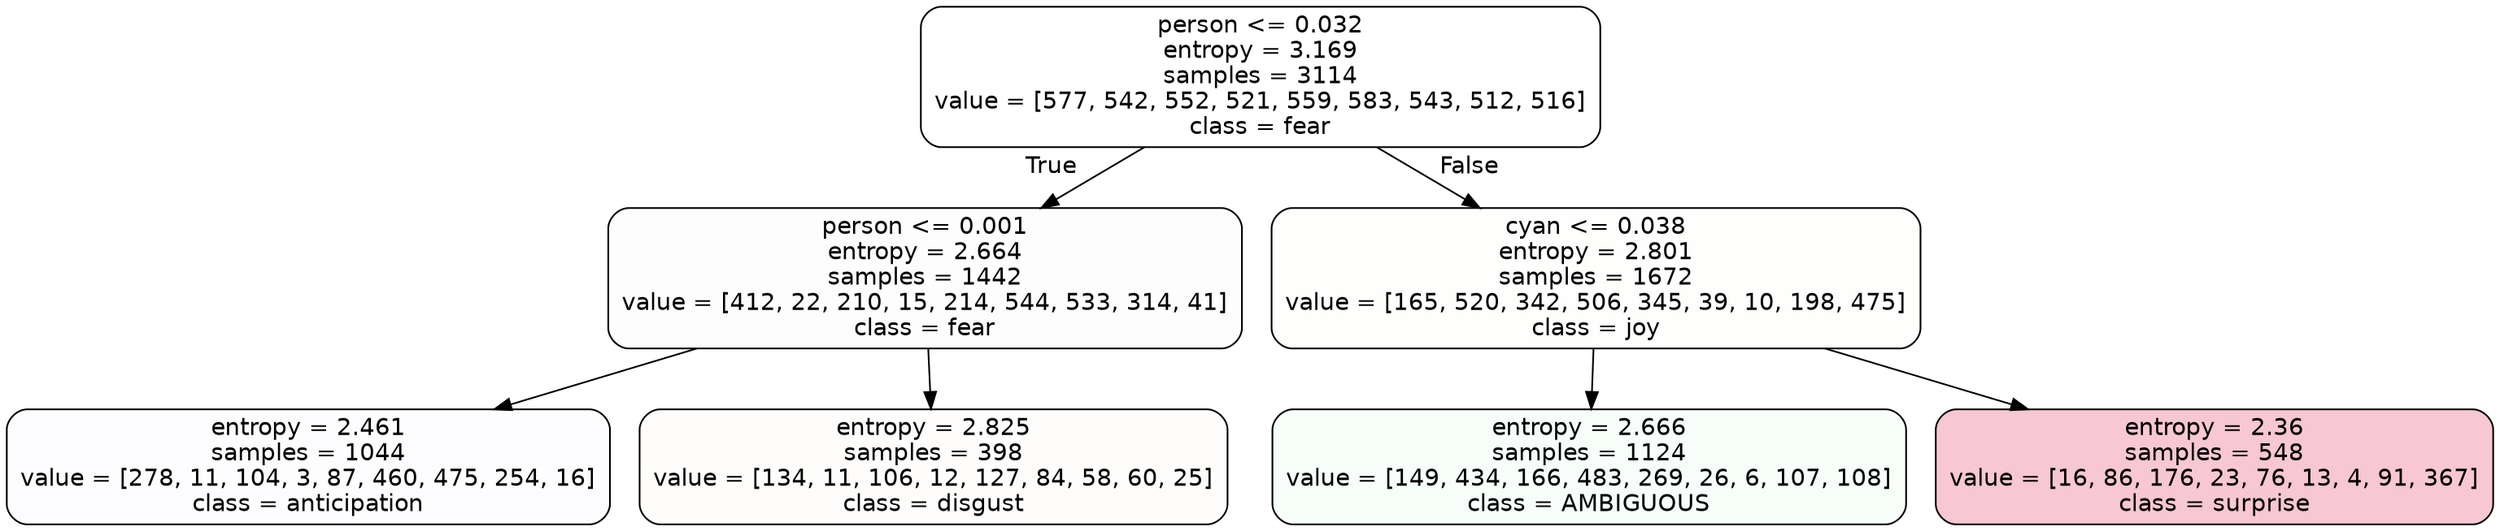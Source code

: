 digraph Tree {
node [shape=box, style="filled, rounded", color="black", fontname=helvetica] ;
edge [fontname=helvetica] ;
0 [label="person <= 0.032\nentropy = 3.169\nsamples = 3114\nvalue = [577, 542, 552, 521, 559, 583, 543, 512, 516]\nclass = fear", fillcolor="#3964e500"] ;
1 [label="person <= 0.001\nentropy = 2.664\nsamples = 1442\nvalue = [412, 22, 210, 15, 214, 544, 533, 314, 41]\nclass = fear", fillcolor="#3964e502"] ;
0 -> 1 [labeldistance=2.5, labelangle=45, headlabel="True"] ;
2 [label="entropy = 2.461\nsamples = 1044\nvalue = [278, 11, 104, 3, 87, 460, 475, 254, 16]\nclass = anticipation", fillcolor="#8139e503"] ;
1 -> 2 ;
3 [label="entropy = 2.825\nsamples = 398\nvalue = [134, 11, 106, 12, 127, 84, 58, 60, 25]\nclass = disgust", fillcolor="#e5813904"] ;
1 -> 3 ;
4 [label="cyan <= 0.038\nentropy = 2.801\nsamples = 1672\nvalue = [165, 520, 342, 506, 345, 39, 10, 198, 475]\nclass = joy", fillcolor="#d7e53902"] ;
0 -> 4 [labeldistance=2.5, labelangle=-45, headlabel="False"] ;
5 [label="entropy = 2.666\nsamples = 1124\nvalue = [149, 434, 166, 483, 269, 26, 6, 107, 108]\nclass = AMBIGUOUS", fillcolor="#39e5810a"] ;
4 -> 5 ;
6 [label="entropy = 2.36\nsamples = 548\nvalue = [16, 86, 176, 23, 76, 13, 4, 91, 367]\nclass = surprise", fillcolor="#e5396448"] ;
4 -> 6 ;
}